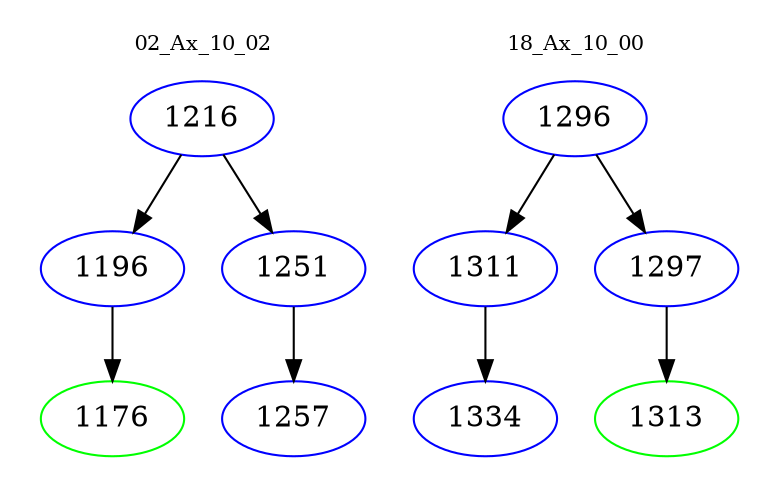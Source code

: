 digraph{
subgraph cluster_0 {
color = white
label = "02_Ax_10_02";
fontsize=10;
T0_1216 [label="1216", color="blue"]
T0_1216 -> T0_1196 [color="black"]
T0_1196 [label="1196", color="blue"]
T0_1196 -> T0_1176 [color="black"]
T0_1176 [label="1176", color="green"]
T0_1216 -> T0_1251 [color="black"]
T0_1251 [label="1251", color="blue"]
T0_1251 -> T0_1257 [color="black"]
T0_1257 [label="1257", color="blue"]
}
subgraph cluster_1 {
color = white
label = "18_Ax_10_00";
fontsize=10;
T1_1296 [label="1296", color="blue"]
T1_1296 -> T1_1311 [color="black"]
T1_1311 [label="1311", color="blue"]
T1_1311 -> T1_1334 [color="black"]
T1_1334 [label="1334", color="blue"]
T1_1296 -> T1_1297 [color="black"]
T1_1297 [label="1297", color="blue"]
T1_1297 -> T1_1313 [color="black"]
T1_1313 [label="1313", color="green"]
}
}
